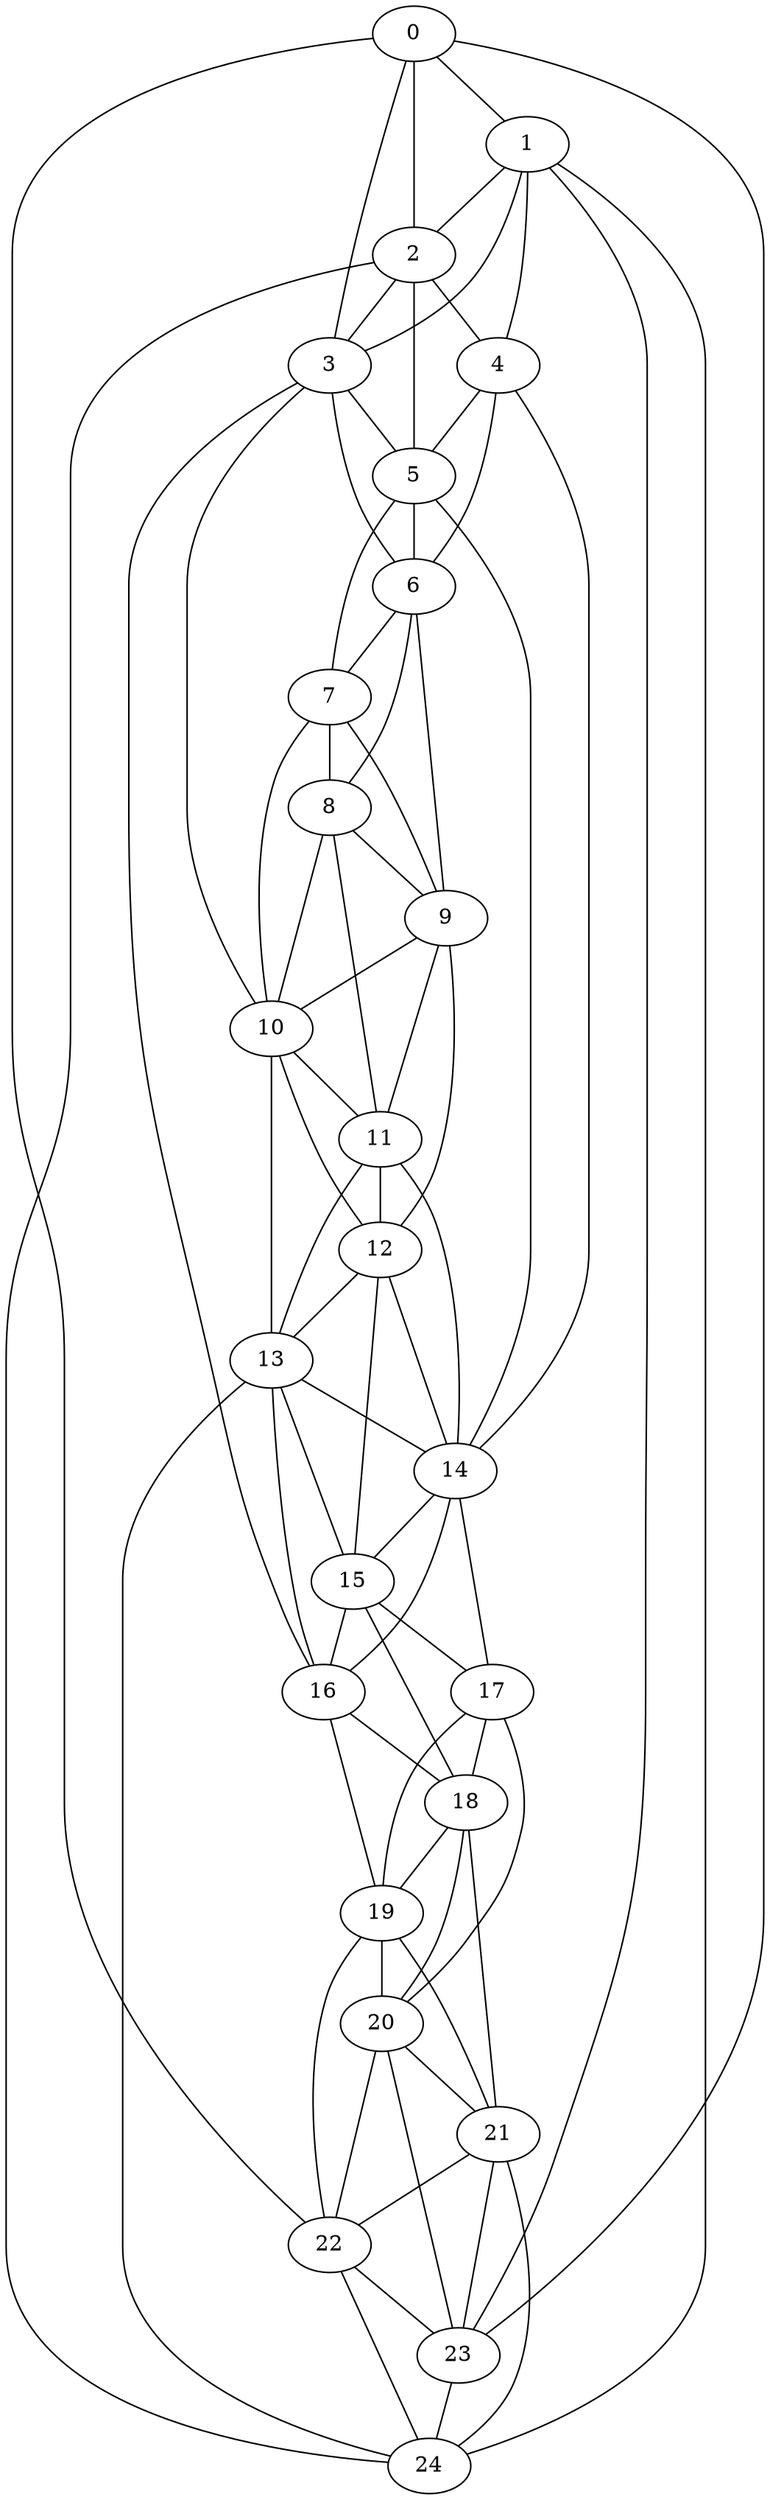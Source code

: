 strict graph "watts_strogatz_graph(25,6,0.1)" {
0;
1;
2;
3;
4;
5;
6;
7;
8;
9;
10;
11;
12;
13;
14;
15;
16;
17;
18;
19;
20;
21;
22;
23;
24;
0 -- 1  [is_available=True, prob="0.876361578485"];
0 -- 2  [is_available=True, prob="0.17759222746"];
0 -- 3  [is_available=True, prob="0.527396808673"];
0 -- 22  [is_available=True, prob="0.915644567758"];
0 -- 23  [is_available=True, prob="1.0"];
1 -- 2  [is_available=True, prob="1.0"];
1 -- 3  [is_available=True, prob="1.0"];
1 -- 4  [is_available=True, prob="0.627630694777"];
1 -- 23  [is_available=True, prob="0.605252680072"];
1 -- 24  [is_available=True, prob="0.547013957557"];
2 -- 3  [is_available=True, prob="0.859653441299"];
2 -- 4  [is_available=True, prob="0.952474455246"];
2 -- 5  [is_available=True, prob="0.852622676935"];
2 -- 24  [is_available=True, prob="1.0"];
3 -- 5  [is_available=True, prob="1.0"];
3 -- 6  [is_available=True, prob="0.709469791635"];
3 -- 10  [is_available=True, prob="0.550070726443"];
3 -- 16  [is_available=True, prob="0.681037307691"];
4 -- 5  [is_available=True, prob="1.0"];
4 -- 6  [is_available=True, prob="1.0"];
4 -- 14  [is_available=True, prob="0.604593015842"];
5 -- 6  [is_available=True, prob="0.302477285213"];
5 -- 7  [is_available=True, prob="1.0"];
5 -- 14  [is_available=True, prob="0.49735930682"];
6 -- 7  [is_available=True, prob="0.0419437272546"];
6 -- 8  [is_available=True, prob="0.222361204642"];
6 -- 9  [is_available=True, prob="0.947123172199"];
7 -- 8  [is_available=True, prob="0.834397354267"];
7 -- 9  [is_available=True, prob="0.202912884742"];
7 -- 10  [is_available=True, prob="1.0"];
8 -- 9  [is_available=True, prob="1.0"];
8 -- 10  [is_available=True, prob="0.905191608032"];
8 -- 11  [is_available=True, prob="0.60791628806"];
9 -- 10  [is_available=True, prob="0.317470848659"];
9 -- 11  [is_available=True, prob="0.994292772731"];
9 -- 12  [is_available=True, prob="0.523085512631"];
10 -- 11  [is_available=True, prob="0.478356172682"];
10 -- 12  [is_available=True, prob="1.0"];
10 -- 13  [is_available=True, prob="0.433044629888"];
11 -- 12  [is_available=True, prob="1.0"];
11 -- 13  [is_available=True, prob="0.981455154545"];
11 -- 14  [is_available=True, prob="0.473383812223"];
12 -- 13  [is_available=True, prob="0.763725383014"];
12 -- 14  [is_available=True, prob="1.0"];
12 -- 15  [is_available=True, prob="0.723768079124"];
13 -- 14  [is_available=True, prob="0.723053727837"];
13 -- 15  [is_available=True, prob="0.637800488516"];
13 -- 16  [is_available=True, prob="0.122507842021"];
13 -- 24  [is_available=True, prob="0.441964535035"];
14 -- 15  [is_available=True, prob="1.0"];
14 -- 16  [is_available=True, prob="0.255998491915"];
14 -- 17  [is_available=True, prob="0.025322545161"];
15 -- 16  [is_available=True, prob="0.390662834093"];
15 -- 17  [is_available=True, prob="0.865922565522"];
15 -- 18  [is_available=True, prob="0.631942431159"];
16 -- 18  [is_available=True, prob="0.308961025165"];
16 -- 19  [is_available=True, prob="1.0"];
17 -- 18  [is_available=True, prob="0.714971750103"];
17 -- 19  [is_available=True, prob="0.282179721008"];
17 -- 20  [is_available=True, prob="0.489214831841"];
18 -- 19  [is_available=True, prob="0.563801654955"];
18 -- 20  [is_available=True, prob="0.228789751533"];
18 -- 21  [is_available=True, prob="0.8095108493"];
19 -- 20  [is_available=True, prob="1.0"];
19 -- 21  [is_available=True, prob="0.0805226869953"];
19 -- 22  [is_available=True, prob="0.379433946196"];
20 -- 21  [is_available=True, prob="1.0"];
20 -- 22  [is_available=True, prob="0.291845764181"];
20 -- 23  [is_available=True, prob="0.299593271055"];
21 -- 22  [is_available=True, prob="0.834277880912"];
21 -- 23  [is_available=True, prob="0.972420275681"];
21 -- 24  [is_available=True, prob="0.854424183039"];
22 -- 23  [is_available=True, prob="0.54947461121"];
22 -- 24  [is_available=True, prob="0.29482482122"];
23 -- 24  [is_available=True, prob="0.685358303721"];
}
